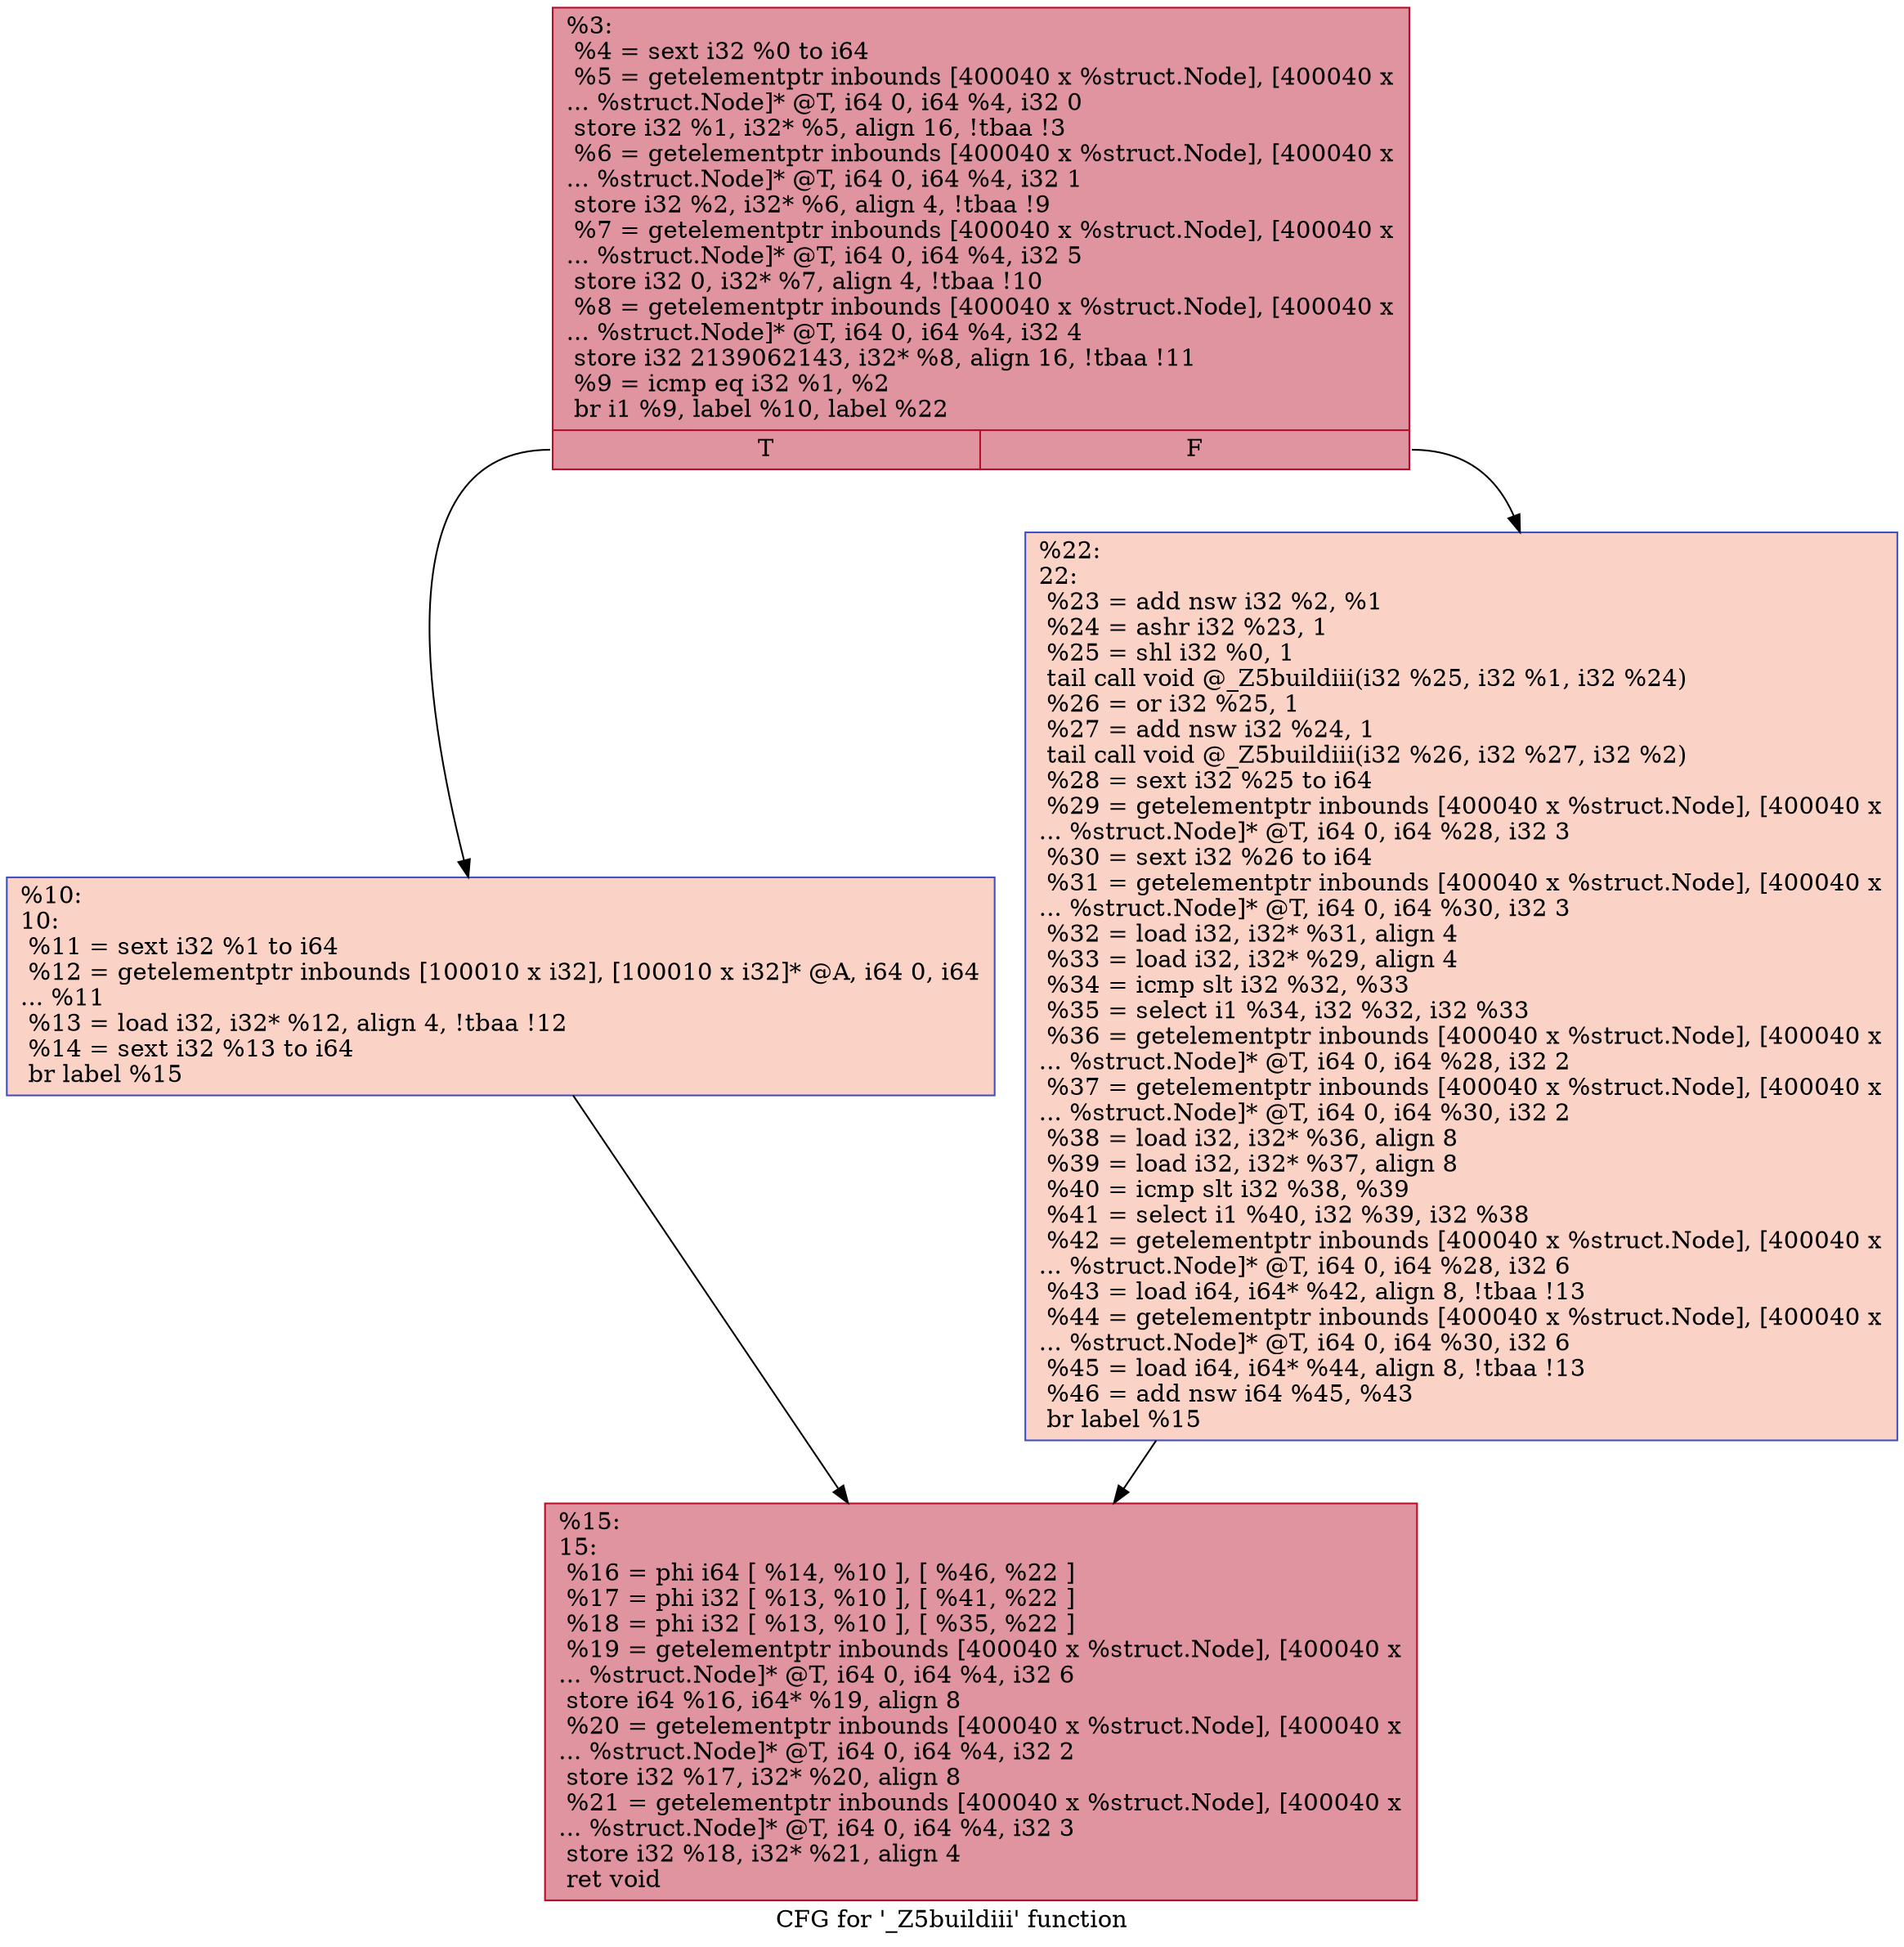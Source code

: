 digraph "CFG for '_Z5buildiii' function" {
	label="CFG for '_Z5buildiii' function";

	Node0x560008b80dc0 [shape=record,color="#b70d28ff", style=filled, fillcolor="#b70d2870",label="{%3:\l  %4 = sext i32 %0 to i64\l  %5 = getelementptr inbounds [400040 x %struct.Node], [400040 x\l... %struct.Node]* @T, i64 0, i64 %4, i32 0\l  store i32 %1, i32* %5, align 16, !tbaa !3\l  %6 = getelementptr inbounds [400040 x %struct.Node], [400040 x\l... %struct.Node]* @T, i64 0, i64 %4, i32 1\l  store i32 %2, i32* %6, align 4, !tbaa !9\l  %7 = getelementptr inbounds [400040 x %struct.Node], [400040 x\l... %struct.Node]* @T, i64 0, i64 %4, i32 5\l  store i32 0, i32* %7, align 4, !tbaa !10\l  %8 = getelementptr inbounds [400040 x %struct.Node], [400040 x\l... %struct.Node]* @T, i64 0, i64 %4, i32 4\l  store i32 2139062143, i32* %8, align 16, !tbaa !11\l  %9 = icmp eq i32 %1, %2\l  br i1 %9, label %10, label %22\l|{<s0>T|<s1>F}}"];
	Node0x560008b80dc0:s0 -> Node0x560008b80e80;
	Node0x560008b80dc0:s1 -> Node0x560008b815b0;
	Node0x560008b80e80 [shape=record,color="#3d50c3ff", style=filled, fillcolor="#f59c7d70",label="{%10:\l10:                                               \l  %11 = sext i32 %1 to i64\l  %12 = getelementptr inbounds [100010 x i32], [100010 x i32]* @A, i64 0, i64\l... %11\l  %13 = load i32, i32* %12, align 4, !tbaa !12\l  %14 = sext i32 %13 to i64\l  br label %15\l}"];
	Node0x560008b80e80 -> Node0x560008b81940;
	Node0x560008b81940 [shape=record,color="#b70d28ff", style=filled, fillcolor="#b70d2870",label="{%15:\l15:                                               \l  %16 = phi i64 [ %14, %10 ], [ %46, %22 ]\l  %17 = phi i32 [ %13, %10 ], [ %41, %22 ]\l  %18 = phi i32 [ %13, %10 ], [ %35, %22 ]\l  %19 = getelementptr inbounds [400040 x %struct.Node], [400040 x\l... %struct.Node]* @T, i64 0, i64 %4, i32 6\l  store i64 %16, i64* %19, align 8\l  %20 = getelementptr inbounds [400040 x %struct.Node], [400040 x\l... %struct.Node]* @T, i64 0, i64 %4, i32 2\l  store i32 %17, i32* %20, align 8\l  %21 = getelementptr inbounds [400040 x %struct.Node], [400040 x\l... %struct.Node]* @T, i64 0, i64 %4, i32 3\l  store i32 %18, i32* %21, align 4\l  ret void\l}"];
	Node0x560008b815b0 [shape=record,color="#3d50c3ff", style=filled, fillcolor="#f59c7d70",label="{%22:\l22:                                               \l  %23 = add nsw i32 %2, %1\l  %24 = ashr i32 %23, 1\l  %25 = shl i32 %0, 1\l  tail call void @_Z5buildiii(i32 %25, i32 %1, i32 %24)\l  %26 = or i32 %25, 1\l  %27 = add nsw i32 %24, 1\l  tail call void @_Z5buildiii(i32 %26, i32 %27, i32 %2)\l  %28 = sext i32 %25 to i64\l  %29 = getelementptr inbounds [400040 x %struct.Node], [400040 x\l... %struct.Node]* @T, i64 0, i64 %28, i32 3\l  %30 = sext i32 %26 to i64\l  %31 = getelementptr inbounds [400040 x %struct.Node], [400040 x\l... %struct.Node]* @T, i64 0, i64 %30, i32 3\l  %32 = load i32, i32* %31, align 4\l  %33 = load i32, i32* %29, align 4\l  %34 = icmp slt i32 %32, %33\l  %35 = select i1 %34, i32 %32, i32 %33\l  %36 = getelementptr inbounds [400040 x %struct.Node], [400040 x\l... %struct.Node]* @T, i64 0, i64 %28, i32 2\l  %37 = getelementptr inbounds [400040 x %struct.Node], [400040 x\l... %struct.Node]* @T, i64 0, i64 %30, i32 2\l  %38 = load i32, i32* %36, align 8\l  %39 = load i32, i32* %37, align 8\l  %40 = icmp slt i32 %38, %39\l  %41 = select i1 %40, i32 %39, i32 %38\l  %42 = getelementptr inbounds [400040 x %struct.Node], [400040 x\l... %struct.Node]* @T, i64 0, i64 %28, i32 6\l  %43 = load i64, i64* %42, align 8, !tbaa !13\l  %44 = getelementptr inbounds [400040 x %struct.Node], [400040 x\l... %struct.Node]* @T, i64 0, i64 %30, i32 6\l  %45 = load i64, i64* %44, align 8, !tbaa !13\l  %46 = add nsw i64 %45, %43\l  br label %15\l}"];
	Node0x560008b815b0 -> Node0x560008b81940;
}
